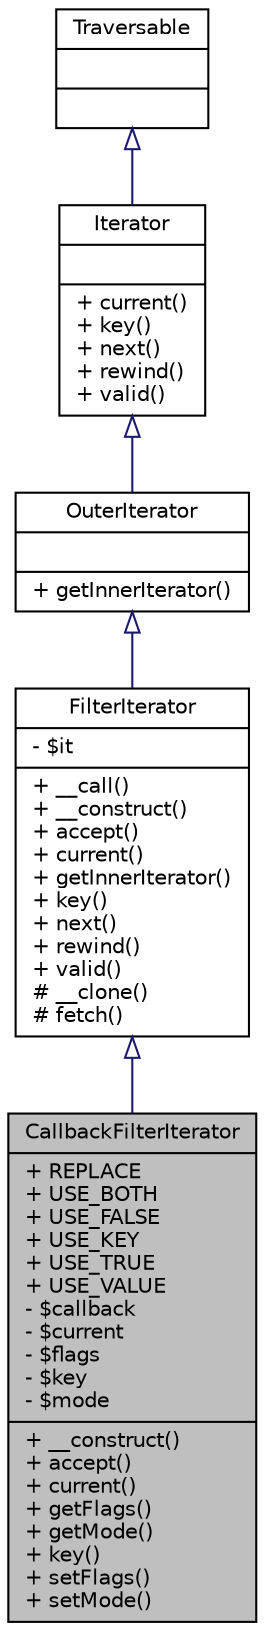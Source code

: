 digraph "CallbackFilterIterator"
{
  edge [fontname="Helvetica",fontsize="10",labelfontname="Helvetica",labelfontsize="10"];
  node [fontname="Helvetica",fontsize="10",shape=record];
  Node1 [label="{CallbackFilterIterator\n|+ REPLACE\l+ USE_BOTH\l+ USE_FALSE\l+ USE_KEY\l+ USE_TRUE\l+ USE_VALUE\l- $callback\l- $current\l- $flags\l- $key\l- $mode\l|+ __construct()\l+ accept()\l+ current()\l+ getFlags()\l+ getMode()\l+ key()\l+ setFlags()\l+ setMode()\l}",height=0.2,width=0.4,color="black", fillcolor="grey75", style="filled" fontcolor="black"];
  Node2 -> Node1 [dir="back",color="midnightblue",fontsize="10",style="solid",arrowtail="onormal",fontname="Helvetica"];
  Node2 [label="{FilterIterator\n|- $it\l|+ __call()\l+ __construct()\l+ accept()\l+ current()\l+ getInnerIterator()\l+ key()\l+ next()\l+ rewind()\l+ valid()\l# __clone()\l# fetch()\l}",height=0.2,width=0.4,color="black", fillcolor="white", style="filled",URL="$classFilterIterator.html",tooltip="Abstract filter for iterators. "];
  Node3 -> Node2 [dir="back",color="midnightblue",fontsize="10",style="solid",arrowtail="onormal",fontname="Helvetica"];
  Node3 [label="{OuterIterator\n||+ getInnerIterator()\l}",height=0.2,width=0.4,color="black", fillcolor="white", style="filled",URL="$interfaceOuterIterator.html",tooltip="Interface to access the current inner iteraor of iterator wrappers. "];
  Node4 -> Node3 [dir="back",color="midnightblue",fontsize="10",style="solid",arrowtail="onormal",fontname="Helvetica"];
  Node4 [label="{Iterator\n||+ current()\l+ key()\l+ next()\l+ rewind()\l+ valid()\l}",height=0.2,width=0.4,color="black", fillcolor="white", style="filled",URL="$interfaceIterator.html",tooltip="Basic iterator. "];
  Node5 -> Node4 [dir="back",color="midnightblue",fontsize="10",style="solid",arrowtail="onormal",fontname="Helvetica"];
  Node5 [label="{Traversable\n||}",height=0.2,width=0.4,color="black", fillcolor="white", style="filled",URL="$interfaceTraversable.html",tooltip="Interface to detect a class is traversable using foreach. "];
}
